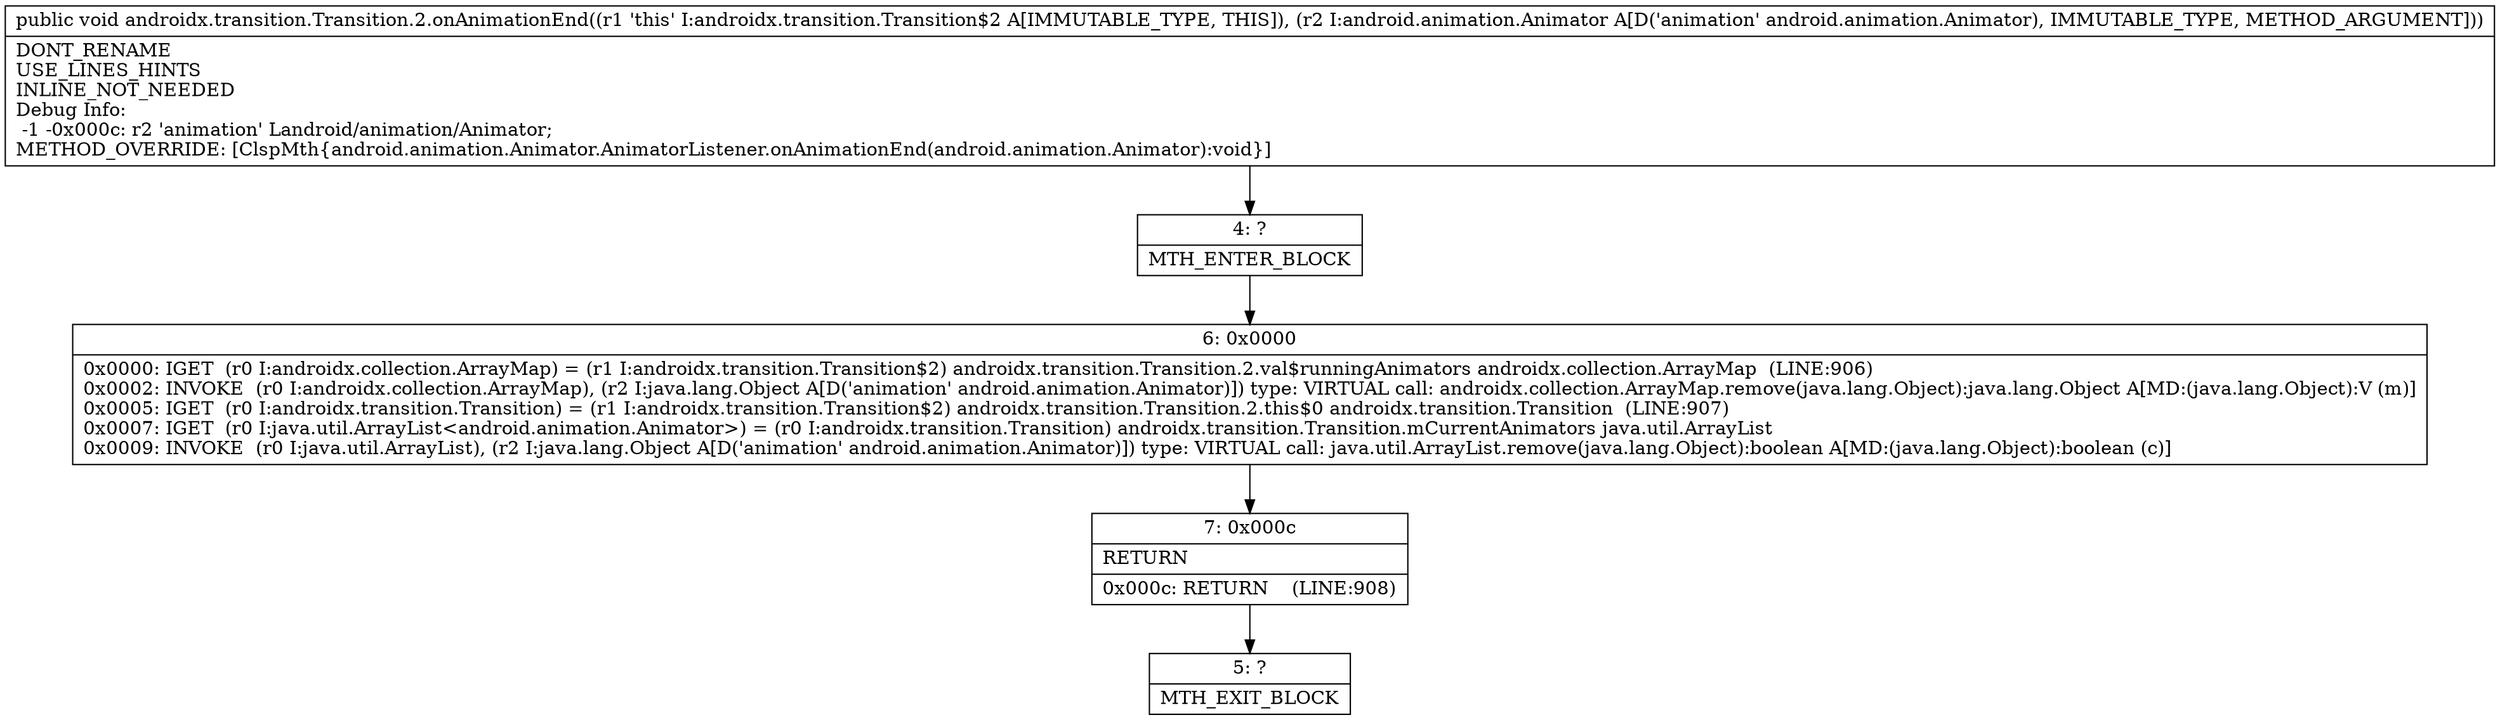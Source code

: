 digraph "CFG forandroidx.transition.Transition.2.onAnimationEnd(Landroid\/animation\/Animator;)V" {
Node_4 [shape=record,label="{4\:\ ?|MTH_ENTER_BLOCK\l}"];
Node_6 [shape=record,label="{6\:\ 0x0000|0x0000: IGET  (r0 I:androidx.collection.ArrayMap) = (r1 I:androidx.transition.Transition$2) androidx.transition.Transition.2.val$runningAnimators androidx.collection.ArrayMap  (LINE:906)\l0x0002: INVOKE  (r0 I:androidx.collection.ArrayMap), (r2 I:java.lang.Object A[D('animation' android.animation.Animator)]) type: VIRTUAL call: androidx.collection.ArrayMap.remove(java.lang.Object):java.lang.Object A[MD:(java.lang.Object):V (m)]\l0x0005: IGET  (r0 I:androidx.transition.Transition) = (r1 I:androidx.transition.Transition$2) androidx.transition.Transition.2.this$0 androidx.transition.Transition  (LINE:907)\l0x0007: IGET  (r0 I:java.util.ArrayList\<android.animation.Animator\>) = (r0 I:androidx.transition.Transition) androidx.transition.Transition.mCurrentAnimators java.util.ArrayList \l0x0009: INVOKE  (r0 I:java.util.ArrayList), (r2 I:java.lang.Object A[D('animation' android.animation.Animator)]) type: VIRTUAL call: java.util.ArrayList.remove(java.lang.Object):boolean A[MD:(java.lang.Object):boolean (c)]\l}"];
Node_7 [shape=record,label="{7\:\ 0x000c|RETURN\l|0x000c: RETURN    (LINE:908)\l}"];
Node_5 [shape=record,label="{5\:\ ?|MTH_EXIT_BLOCK\l}"];
MethodNode[shape=record,label="{public void androidx.transition.Transition.2.onAnimationEnd((r1 'this' I:androidx.transition.Transition$2 A[IMMUTABLE_TYPE, THIS]), (r2 I:android.animation.Animator A[D('animation' android.animation.Animator), IMMUTABLE_TYPE, METHOD_ARGUMENT]))  | DONT_RENAME\lUSE_LINES_HINTS\lINLINE_NOT_NEEDED\lDebug Info:\l  \-1 \-0x000c: r2 'animation' Landroid\/animation\/Animator;\lMETHOD_OVERRIDE: [ClspMth\{android.animation.Animator.AnimatorListener.onAnimationEnd(android.animation.Animator):void\}]\l}"];
MethodNode -> Node_4;Node_4 -> Node_6;
Node_6 -> Node_7;
Node_7 -> Node_5;
}

